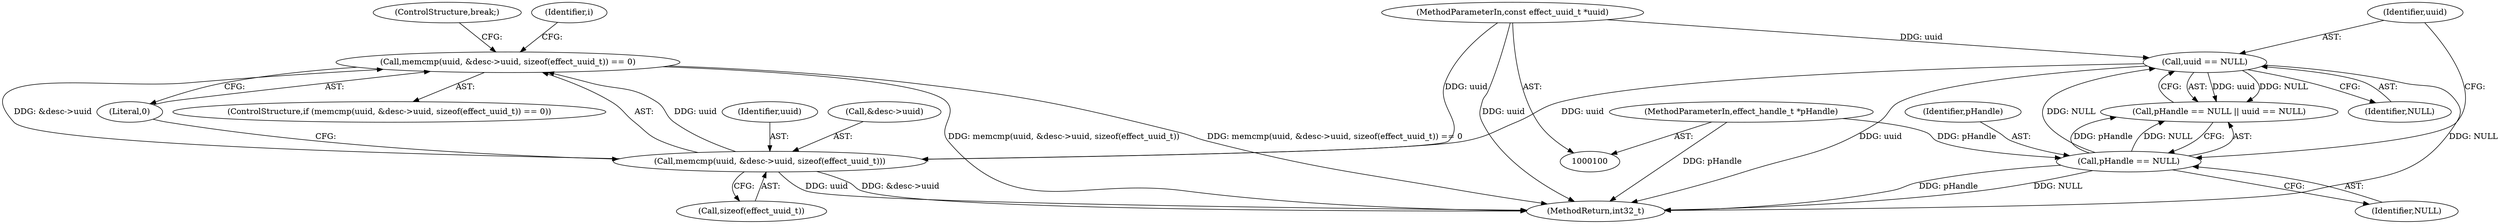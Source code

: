 digraph "0_Android_aeea52da00d210587fb3ed895de3d5f2e0264c88@API" {
"1000192" [label="(Call,memcmp(uuid, &desc->uuid, sizeof(effect_uuid_t)) == 0)"];
"1000193" [label="(Call,memcmp(uuid, &desc->uuid, sizeof(effect_uuid_t)))"];
"1000169" [label="(Call,uuid == NULL)"];
"1000101" [label="(MethodParameterIn,const effect_uuid_t *uuid)"];
"1000166" [label="(Call,pHandle == NULL)"];
"1000104" [label="(MethodParameterIn,effect_handle_t *pHandle)"];
"1000166" [label="(Call,pHandle == NULL)"];
"1000167" [label="(Identifier,pHandle)"];
"1000194" [label="(Identifier,uuid)"];
"1000199" [label="(Call,sizeof(effect_uuid_t))"];
"1000169" [label="(Call,uuid == NULL)"];
"1000193" [label="(Call,memcmp(uuid, &desc->uuid, sizeof(effect_uuid_t)))"];
"1000101" [label="(MethodParameterIn,const effect_uuid_t *uuid)"];
"1000203" [label="(ControlStructure,break;)"];
"1000258" [label="(MethodReturn,int32_t)"];
"1000104" [label="(MethodParameterIn,effect_handle_t *pHandle)"];
"1000192" [label="(Call,memcmp(uuid, &desc->uuid, sizeof(effect_uuid_t)) == 0)"];
"1000170" [label="(Identifier,uuid)"];
"1000191" [label="(ControlStructure,if (memcmp(uuid, &desc->uuid, sizeof(effect_uuid_t)) == 0))"];
"1000184" [label="(Identifier,i)"];
"1000165" [label="(Call,pHandle == NULL || uuid == NULL)"];
"1000195" [label="(Call,&desc->uuid)"];
"1000168" [label="(Identifier,NULL)"];
"1000171" [label="(Identifier,NULL)"];
"1000201" [label="(Literal,0)"];
"1000192" -> "1000191"  [label="AST: "];
"1000192" -> "1000201"  [label="CFG: "];
"1000193" -> "1000192"  [label="AST: "];
"1000201" -> "1000192"  [label="AST: "];
"1000203" -> "1000192"  [label="CFG: "];
"1000184" -> "1000192"  [label="CFG: "];
"1000192" -> "1000258"  [label="DDG: memcmp(uuid, &desc->uuid, sizeof(effect_uuid_t))"];
"1000192" -> "1000258"  [label="DDG: memcmp(uuid, &desc->uuid, sizeof(effect_uuid_t)) == 0"];
"1000193" -> "1000192"  [label="DDG: uuid"];
"1000193" -> "1000192"  [label="DDG: &desc->uuid"];
"1000193" -> "1000199"  [label="CFG: "];
"1000194" -> "1000193"  [label="AST: "];
"1000195" -> "1000193"  [label="AST: "];
"1000199" -> "1000193"  [label="AST: "];
"1000201" -> "1000193"  [label="CFG: "];
"1000193" -> "1000258"  [label="DDG: uuid"];
"1000193" -> "1000258"  [label="DDG: &desc->uuid"];
"1000169" -> "1000193"  [label="DDG: uuid"];
"1000101" -> "1000193"  [label="DDG: uuid"];
"1000169" -> "1000165"  [label="AST: "];
"1000169" -> "1000171"  [label="CFG: "];
"1000170" -> "1000169"  [label="AST: "];
"1000171" -> "1000169"  [label="AST: "];
"1000165" -> "1000169"  [label="CFG: "];
"1000169" -> "1000258"  [label="DDG: NULL"];
"1000169" -> "1000258"  [label="DDG: uuid"];
"1000169" -> "1000165"  [label="DDG: uuid"];
"1000169" -> "1000165"  [label="DDG: NULL"];
"1000101" -> "1000169"  [label="DDG: uuid"];
"1000166" -> "1000169"  [label="DDG: NULL"];
"1000101" -> "1000100"  [label="AST: "];
"1000101" -> "1000258"  [label="DDG: uuid"];
"1000166" -> "1000165"  [label="AST: "];
"1000166" -> "1000168"  [label="CFG: "];
"1000167" -> "1000166"  [label="AST: "];
"1000168" -> "1000166"  [label="AST: "];
"1000170" -> "1000166"  [label="CFG: "];
"1000165" -> "1000166"  [label="CFG: "];
"1000166" -> "1000258"  [label="DDG: NULL"];
"1000166" -> "1000258"  [label="DDG: pHandle"];
"1000166" -> "1000165"  [label="DDG: pHandle"];
"1000166" -> "1000165"  [label="DDG: NULL"];
"1000104" -> "1000166"  [label="DDG: pHandle"];
"1000104" -> "1000100"  [label="AST: "];
"1000104" -> "1000258"  [label="DDG: pHandle"];
}
